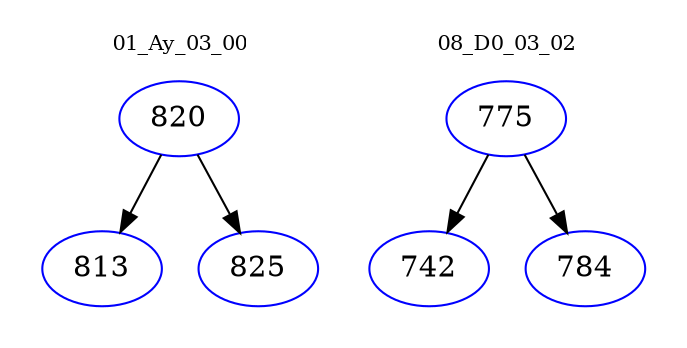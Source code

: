 digraph{
subgraph cluster_0 {
color = white
label = "01_Ay_03_00";
fontsize=10;
T0_820 [label="820", color="blue"]
T0_820 -> T0_813 [color="black"]
T0_813 [label="813", color="blue"]
T0_820 -> T0_825 [color="black"]
T0_825 [label="825", color="blue"]
}
subgraph cluster_1 {
color = white
label = "08_D0_03_02";
fontsize=10;
T1_775 [label="775", color="blue"]
T1_775 -> T1_742 [color="black"]
T1_742 [label="742", color="blue"]
T1_775 -> T1_784 [color="black"]
T1_784 [label="784", color="blue"]
}
}

